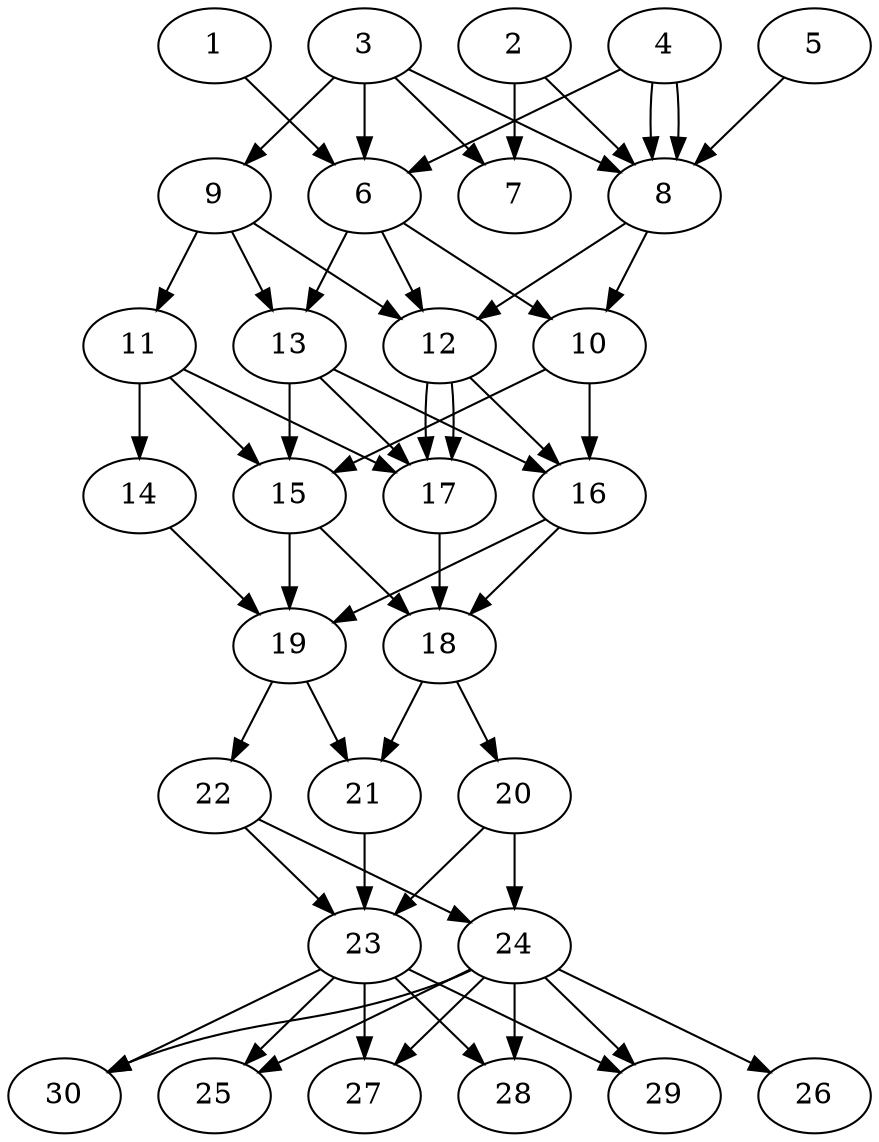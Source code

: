 // DAG automatically generated by daggen at Thu Oct  3 14:04:18 2019
// ./daggen --dot -n 30 --ccr 0.4 --fat 0.5 --regular 0.5 --density 0.9 --mindata 5242880 --maxdata 52428800 
digraph G {
  1 [size="128343040", alpha="0.15", expect_size="51337216"] 
  1 -> 6 [size ="51337216"]
  2 [size="31948800", alpha="0.17", expect_size="12779520"] 
  2 -> 7 [size ="12779520"]
  2 -> 8 [size ="12779520"]
  3 [size="94714880", alpha="0.01", expect_size="37885952"] 
  3 -> 6 [size ="37885952"]
  3 -> 7 [size ="37885952"]
  3 -> 8 [size ="37885952"]
  3 -> 9 [size ="37885952"]
  4 [size="128366080", alpha="0.07", expect_size="51346432"] 
  4 -> 6 [size ="51346432"]
  4 -> 8 [size ="51346432"]
  4 -> 8 [size ="51346432"]
  5 [size="68889600", alpha="0.19", expect_size="27555840"] 
  5 -> 8 [size ="27555840"]
  6 [size="103731200", alpha="0.15", expect_size="41492480"] 
  6 -> 10 [size ="41492480"]
  6 -> 12 [size ="41492480"]
  6 -> 13 [size ="41492480"]
  7 [size="43287040", alpha="0.13", expect_size="17314816"] 
  8 [size="99875840", alpha="0.06", expect_size="39950336"] 
  8 -> 10 [size ="39950336"]
  8 -> 12 [size ="39950336"]
  9 [size="34982400", alpha="0.16", expect_size="13992960"] 
  9 -> 11 [size ="13992960"]
  9 -> 12 [size ="13992960"]
  9 -> 13 [size ="13992960"]
  10 [size="39749120", alpha="0.18", expect_size="15899648"] 
  10 -> 15 [size ="15899648"]
  10 -> 16 [size ="15899648"]
  11 [size="130019840", alpha="0.14", expect_size="52007936"] 
  11 -> 14 [size ="52007936"]
  11 -> 15 [size ="52007936"]
  11 -> 17 [size ="52007936"]
  12 [size="102858240", alpha="0.10", expect_size="41143296"] 
  12 -> 16 [size ="41143296"]
  12 -> 17 [size ="41143296"]
  12 -> 17 [size ="41143296"]
  13 [size="82928640", alpha="0.19", expect_size="33171456"] 
  13 -> 15 [size ="33171456"]
  13 -> 16 [size ="33171456"]
  13 -> 17 [size ="33171456"]
  14 [size="87408640", alpha="0.13", expect_size="34963456"] 
  14 -> 19 [size ="34963456"]
  15 [size="126187520", alpha="0.02", expect_size="50475008"] 
  15 -> 18 [size ="50475008"]
  15 -> 19 [size ="50475008"]
  16 [size="117452800", alpha="0.00", expect_size="46981120"] 
  16 -> 18 [size ="46981120"]
  16 -> 19 [size ="46981120"]
  17 [size="89139200", alpha="0.14", expect_size="35655680"] 
  17 -> 18 [size ="35655680"]
  18 [size="48143360", alpha="0.08", expect_size="19257344"] 
  18 -> 20 [size ="19257344"]
  18 -> 21 [size ="19257344"]
  19 [size="82073600", alpha="0.10", expect_size="32829440"] 
  19 -> 21 [size ="32829440"]
  19 -> 22 [size ="32829440"]
  20 [size="55610880", alpha="0.15", expect_size="22244352"] 
  20 -> 23 [size ="22244352"]
  20 -> 24 [size ="22244352"]
  21 [size="40921600", alpha="0.20", expect_size="16368640"] 
  21 -> 23 [size ="16368640"]
  22 [size="125601280", alpha="0.08", expect_size="50240512"] 
  22 -> 23 [size ="50240512"]
  22 -> 24 [size ="50240512"]
  23 [size="65164800", alpha="0.09", expect_size="26065920"] 
  23 -> 25 [size ="26065920"]
  23 -> 27 [size ="26065920"]
  23 -> 28 [size ="26065920"]
  23 -> 29 [size ="26065920"]
  23 -> 30 [size ="26065920"]
  24 [size="57579520", alpha="0.11", expect_size="23031808"] 
  24 -> 25 [size ="23031808"]
  24 -> 26 [size ="23031808"]
  24 -> 27 [size ="23031808"]
  24 -> 28 [size ="23031808"]
  24 -> 29 [size ="23031808"]
  24 -> 30 [size ="23031808"]
  25 [size="17297920", alpha="0.01", expect_size="6919168"] 
  26 [size="27141120", alpha="0.07", expect_size="10856448"] 
  27 [size="30013440", alpha="0.18", expect_size="12005376"] 
  28 [size="110182400", alpha="0.04", expect_size="44072960"] 
  29 [size="41418240", alpha="0.14", expect_size="16567296"] 
  30 [size="100892160", alpha="0.08", expect_size="40356864"] 
}
